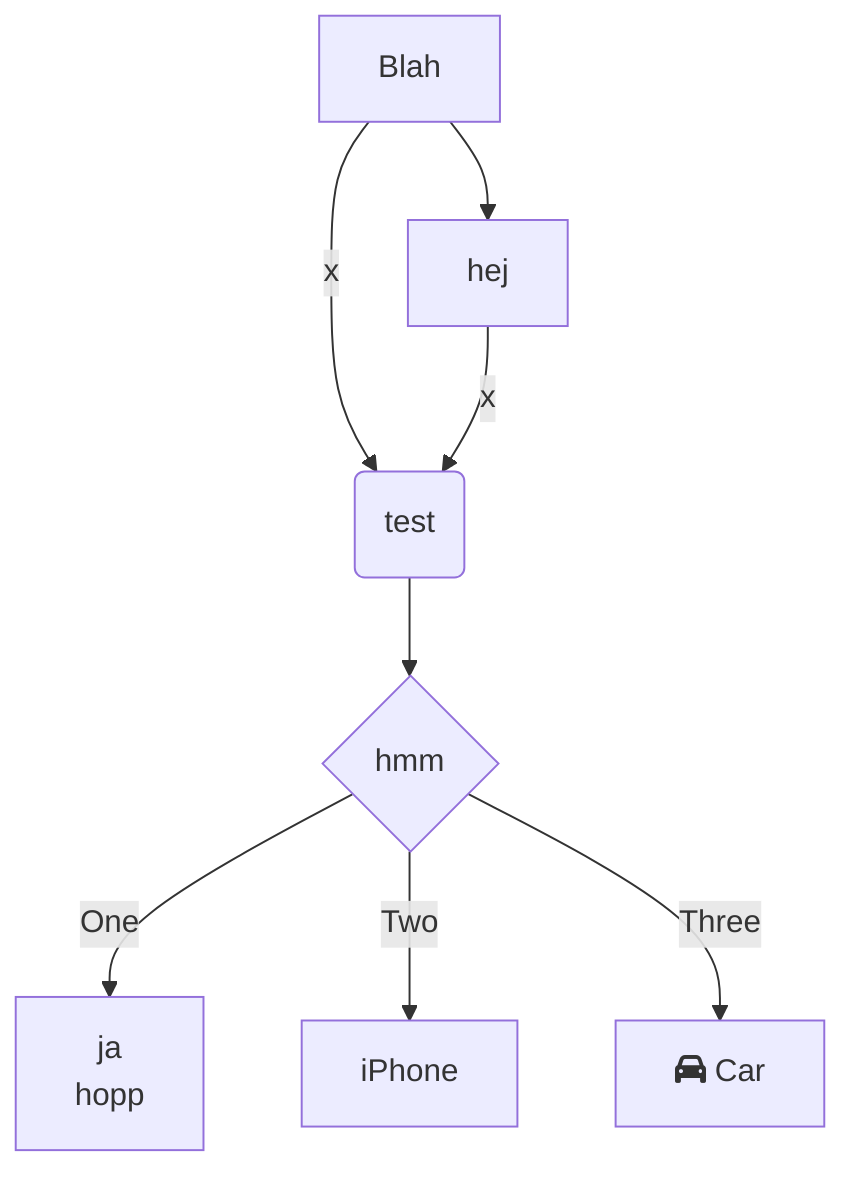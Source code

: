 graph TD
    A[Blah] -->|x| B(test)
    A[Blah] --> hej
    hej --> |x| B(test)
    B --> C{hmm}
    C -->|One| D["ja <br> hopp"]
    C -->|Two| E[iPhone]
    C -->|Three| F[fa:fa-car Car]